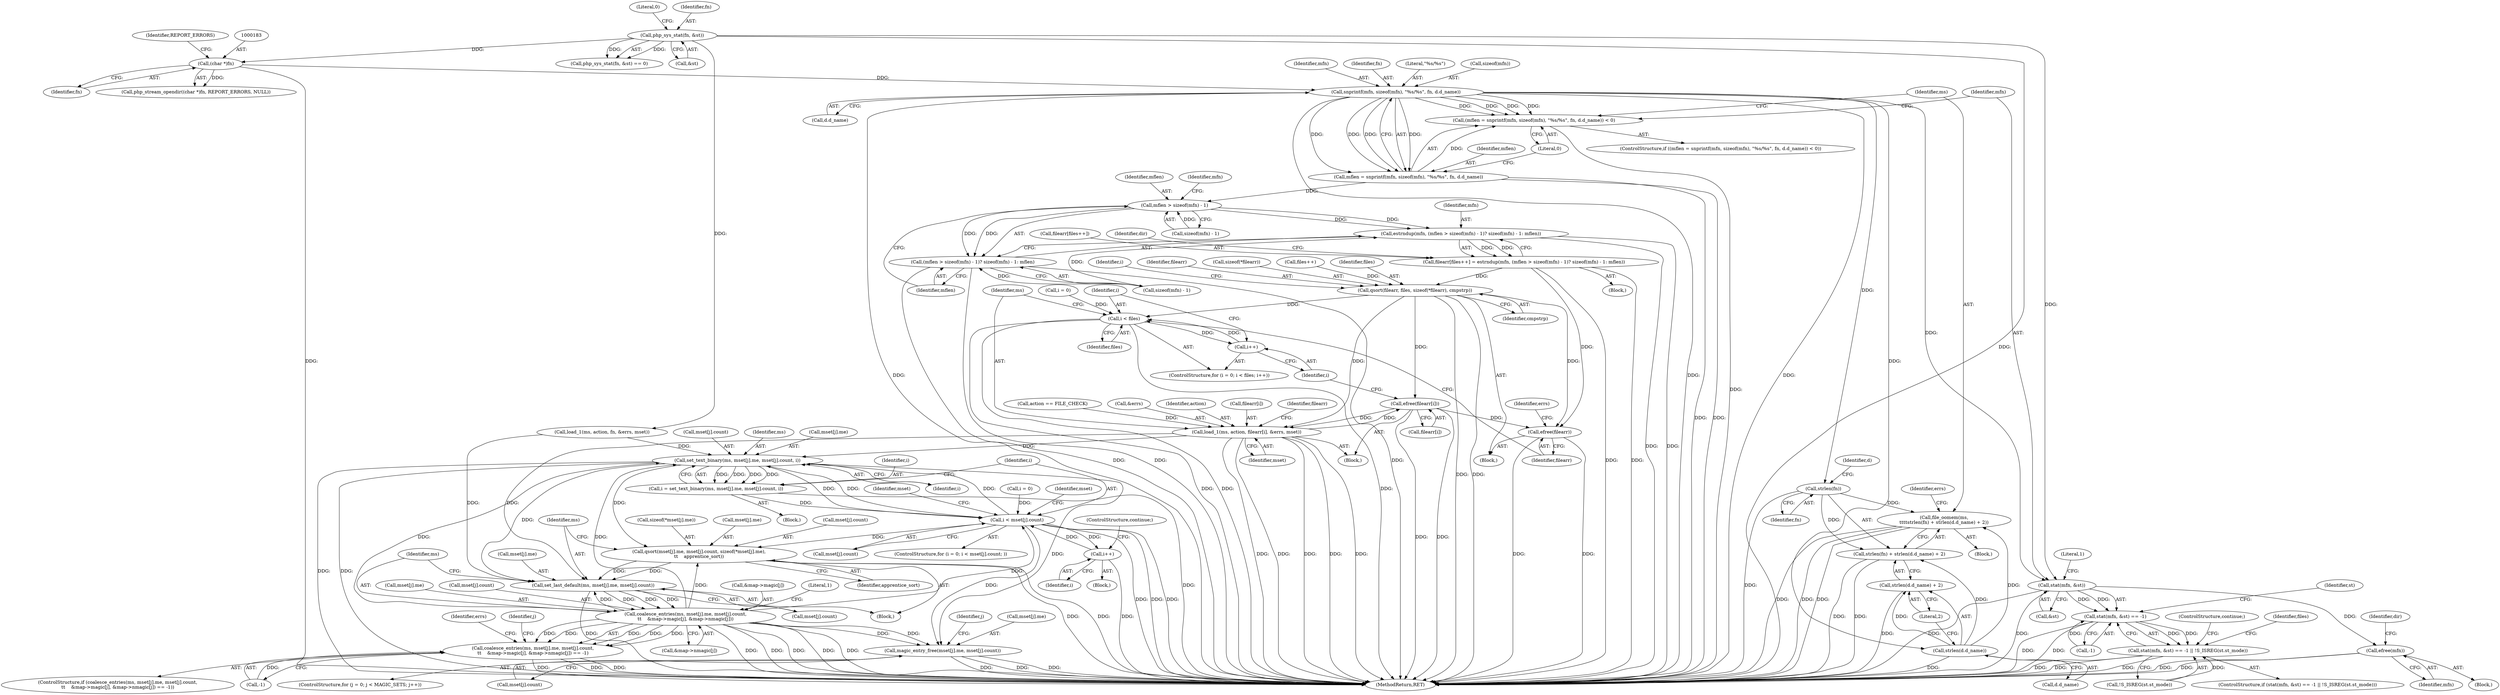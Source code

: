 digraph "1_php_a72cd07f2983dc43a6bb35209dc4687852e53c09@API" {
"1000204" [label="(Call,snprintf(mfn, sizeof(mfn), \"%s/%s\", fn, d.d_name))"];
"1000182" [label="(Call,(char *)fn)"];
"1000167" [label="(Call,php_sys_stat(fn, &st))"];
"1000201" [label="(Call,(mflen = snprintf(mfn, sizeof(mfn), \"%s/%s\", fn, d.d_name)) < 0)"];
"1000202" [label="(Call,mflen = snprintf(mfn, sizeof(mfn), \"%s/%s\", fn, d.d_name))"];
"1000287" [label="(Call,mflen > sizeof(mfn) - 1)"];
"1000284" [label="(Call,estrndup(mfn, (mflen > sizeof(mfn) - 1)? sizeof(mfn) - 1: mflen))"];
"1000279" [label="(Call,filearr[files++] = estrndup(mfn, (mflen > sizeof(mfn) - 1)? sizeof(mfn) - 1: mflen))"];
"1000300" [label="(Call,qsort(filearr, files, sizeof(*filearr), cmpstrp))"];
"1000311" [label="(Call,i < files)"];
"1000314" [label="(Call,i++)"];
"1000317" [label="(Call,load_1(ms, action, filearr[i], &errs, mset))"];
"1000326" [label="(Call,efree(filearr[i]))"];
"1000330" [label="(Call,efree(filearr))"];
"1000385" [label="(Call,set_text_binary(ms, mset[j].me, mset[j].count, i))"];
"1000357" [label="(Call,i < mset[j].count)"];
"1000380" [label="(Call,i++)"];
"1000398" [label="(Call,qsort(mset[j].me, mset[j].count, sizeof(*mset[j].me),\n\t\t    apprentice_sort))"];
"1000417" [label="(Call,set_last_default(ms, mset[j].me, mset[j].count))"];
"1000431" [label="(Call,coalesce_entries(ms, mset[j].me, mset[j].count,\n\t\t    &map->magic[j], &map->nmagic[j]))"];
"1000430" [label="(Call,coalesce_entries(ms, mset[j].me, mset[j].count,\n\t\t    &map->magic[j], &map->nmagic[j]) == -1)"];
"1000471" [label="(Call,magic_entry_free(mset[j].me, mset[j].count))"];
"1000383" [label="(Call,i = set_text_binary(ms, mset[j].me, mset[j].count, i))"];
"1000286" [label="(Call,(mflen > sizeof(mfn) - 1)? sizeof(mfn) - 1: mflen)"];
"1000218" [label="(Call,strlen(fn))"];
"1000215" [label="(Call,file_oomem(ms,\n\t\t\t\tstrlen(fn) + strlen(d.d_name) + 2))"];
"1000217" [label="(Call,strlen(fn) + strlen(d.d_name) + 2)"];
"1000221" [label="(Call,strlen(d.d_name))"];
"1000220" [label="(Call,strlen(d.d_name) + 2)"];
"1000234" [label="(Call,stat(mfn, &st))"];
"1000233" [label="(Call,stat(mfn, &st) == -1)"];
"1000232" [label="(Call,stat(mfn, &st) == -1 || !S_ISREG(st.st_mode))"];
"1000271" [label="(Call,efree(mfn))"];
"1000328" [label="(Identifier,filearr)"];
"1000443" [label="(Call,&map->magic[j])"];
"1000209" [label="(Identifier,fn)"];
"1000167" [label="(Call,php_sys_stat(fn, &st))"];
"1000341" [label="(Identifier,errs)"];
"1000331" [label="(Identifier,filearr)"];
"1000280" [label="(Call,filearr[files++])"];
"1000317" [label="(Call,load_1(ms, action, filearr[i], &errs, mset))"];
"1000384" [label="(Identifier,i)"];
"1000326" [label="(Call,efree(filearr[i]))"];
"1000225" [label="(Literal,2)"];
"1000284" [label="(Call,estrndup(mfn, (mflen > sizeof(mfn) - 1)? sizeof(mfn) - 1: mflen))"];
"1000208" [label="(Literal,\"%s/%s\")"];
"1000357" [label="(Call,i < mset[j].count)"];
"1000235" [label="(Identifier,mfn)"];
"1000381" [label="(Identifier,i)"];
"1000358" [label="(Identifier,i)"];
"1000307" [label="(ControlStructure,for (i = 0; i < files; i++))"];
"1000353" [label="(ControlStructure,for (i = 0; i < mset[j].count; ))"];
"1000438" [label="(Call,mset[j].count)"];
"1000171" [label="(Literal,0)"];
"1000239" [label="(Literal,1)"];
"1000201" [label="(Call,(mflen = snprintf(mfn, sizeof(mfn), \"%s/%s\", fn, d.d_name)) < 0)"];
"1000210" [label="(Call,d.d_name)"];
"1000401" [label="(Identifier,mset)"];
"1000223" [label="(Identifier,d)"];
"1000246" [label="(ControlStructure,continue;)"];
"1000204" [label="(Call,snprintf(mfn, sizeof(mfn), \"%s/%s\", fn, d.d_name))"];
"1000271" [label="(Call,efree(mfn))"];
"1000155" [label="(Call,action == FILE_CHECK)"];
"1000272" [label="(Identifier,mfn)"];
"1000302" [label="(Identifier,files)"];
"1000213" [label="(Literal,0)"];
"1000318" [label="(Identifier,ms)"];
"1000196" [label="(Identifier,dir)"];
"1000386" [label="(Identifier,ms)"];
"1000385" [label="(Call,set_text_binary(ms, mset[j].me, mset[j].count, i))"];
"1000513" [label="(MethodReturn,RET)"];
"1000300" [label="(Call,qsort(filearr, files, sizeof(*filearr), cmpstrp))"];
"1000456" [label="(Literal,1)"];
"1000279" [label="(Call,filearr[files++] = estrndup(mfn, (mflen > sizeof(mfn) - 1)? sizeof(mfn) - 1: mflen))"];
"1000449" [label="(Call,&map->nmagic[j])"];
"1000274" [label="(Identifier,dir)"];
"1000455" [label="(Call,-1)"];
"1000287" [label="(Call,mflen > sizeof(mfn) - 1)"];
"1000309" [label="(Identifier,i)"];
"1000238" [label="(Call,-1)"];
"1000459" [label="(Identifier,errs)"];
"1000215" [label="(Call,file_oomem(ms,\n\t\t\t\tstrlen(fn) + strlen(d.d_name) + 2))"];
"1000181" [label="(Call,php_stream_opendir((char *)fn, REPORT_ERRORS, NULL))"];
"1000214" [label="(Block,)"];
"1000199" [label="(Block,)"];
"1000424" [label="(Call,mset[j].count)"];
"1000315" [label="(Identifier,i)"];
"1000429" [label="(ControlStructure,if (coalesce_entries(ms, mset[j].me, mset[j].count,\n\t\t    &map->magic[j], &map->nmagic[j]) == -1))"];
"1000418" [label="(Identifier,ms)"];
"1000306" [label="(Identifier,cmpstrp)"];
"1000176" [label="(Block,)"];
"1000351" [label="(Identifier,j)"];
"1000417" [label="(Call,set_last_default(ms, mset[j].me, mset[j].count))"];
"1000387" [label="(Call,mset[j].me)"];
"1000354" [label="(Call,i = 0)"];
"1000416" [label="(Identifier,apprentice_sort)"];
"1000431" [label="(Call,coalesce_entries(ms, mset[j].me, mset[j].count,\n\t\t    &map->magic[j], &map->nmagic[j]))"];
"1000380" [label="(Call,i++)"];
"1000218" [label="(Call,strlen(fn))"];
"1000236" [label="(Call,&st)"];
"1000323" [label="(Call,&errs)"];
"1000234" [label="(Call,stat(mfn, &st))"];
"1000267" [label="(Block,)"];
"1000200" [label="(ControlStructure,if ((mflen = snprintf(mfn, sizeof(mfn), \"%s/%s\", fn, d.d_name)) < 0))"];
"1000392" [label="(Call,mset[j].count)"];
"1000379" [label="(Block,)"];
"1000288" [label="(Identifier,mflen)"];
"1000462" [label="(ControlStructure,for (j = 0; j < MAGIC_SETS; j++))"];
"1000314" [label="(Call,i++)"];
"1000185" [label="(Identifier,REPORT_ERRORS)"];
"1000168" [label="(Identifier,fn)"];
"1000372" [label="(Identifier,mset)"];
"1000312" [label="(Identifier,i)"];
"1000233" [label="(Call,stat(mfn, &st) == -1)"];
"1000397" [label="(Identifier,i)"];
"1000202" [label="(Call,mflen = snprintf(mfn, sizeof(mfn), \"%s/%s\", fn, d.d_name))"];
"1000203" [label="(Identifier,mflen)"];
"1000471" [label="(Call,magic_entry_free(mset[j].me, mset[j].count))"];
"1000240" [label="(Call,!S_ISREG(st.st_mode))"];
"1000419" [label="(Call,mset[j].me)"];
"1000216" [label="(Identifier,ms)"];
"1000295" [label="(Identifier,mfn)"];
"1000383" [label="(Call,i = set_text_binary(ms, mset[j].me, mset[j].count, i))"];
"1000316" [label="(Block,)"];
"1000232" [label="(Call,stat(mfn, &st) == -1 || !S_ISREG(st.st_mode))"];
"1000217" [label="(Call,strlen(fn) + strlen(d.d_name) + 2)"];
"1000327" [label="(Call,filearr[i])"];
"1000325" [label="(Identifier,mset)"];
"1000409" [label="(Call,sizeof(*mset[j].me))"];
"1000169" [label="(Call,&st)"];
"1000333" [label="(Call,load_1(ms, action, fn, &errs, mset))"];
"1000399" [label="(Call,mset[j].me)"];
"1000472" [label="(Call,mset[j].me)"];
"1000231" [label="(ControlStructure,if (stat(mfn, &st) == -1 || !S_ISREG(st.st_mode)))"];
"1000301" [label="(Identifier,filearr)"];
"1000293" [label="(Call,sizeof(mfn) - 1)"];
"1000319" [label="(Identifier,action)"];
"1000433" [label="(Call,mset[j].me)"];
"1000221" [label="(Call,strlen(d.d_name))"];
"1000311" [label="(Call,i < files)"];
"1000382" [label="(ControlStructure,continue;)"];
"1000285" [label="(Identifier,mfn)"];
"1000220" [label="(Call,strlen(d.d_name) + 2)"];
"1000249" [label="(Identifier,files)"];
"1000330" [label="(Call,efree(filearr))"];
"1000303" [label="(Call,sizeof(*filearr))"];
"1000477" [label="(Call,mset[j].count)"];
"1000313" [label="(Identifier,files)"];
"1000282" [label="(Call,files++)"];
"1000182" [label="(Call,(char *)fn)"];
"1000286" [label="(Call,(mflen > sizeof(mfn) - 1)? sizeof(mfn) - 1: mflen)"];
"1000206" [label="(Call,sizeof(mfn))"];
"1000404" [label="(Call,mset[j].count)"];
"1000166" [label="(Call,php_sys_stat(fn, &st) == 0)"];
"1000205" [label="(Identifier,mfn)"];
"1000352" [label="(Block,)"];
"1000289" [label="(Call,sizeof(mfn) - 1)"];
"1000470" [label="(Identifier,j)"];
"1000243" [label="(Identifier,st)"];
"1000432" [label="(Identifier,ms)"];
"1000184" [label="(Identifier,fn)"];
"1000227" [label="(Identifier,errs)"];
"1000219" [label="(Identifier,fn)"];
"1000364" [label="(Block,)"];
"1000320" [label="(Call,filearr[i])"];
"1000297" [label="(Identifier,mflen)"];
"1000359" [label="(Call,mset[j].count)"];
"1000398" [label="(Call,qsort(mset[j].me, mset[j].count, sizeof(*mset[j].me),\n\t\t    apprentice_sort))"];
"1000430" [label="(Call,coalesce_entries(ms, mset[j].me, mset[j].count,\n\t\t    &map->magic[j], &map->nmagic[j]) == -1)"];
"1000308" [label="(Call,i = 0)"];
"1000222" [label="(Call,d.d_name)"];
"1000204" -> "1000202"  [label="AST: "];
"1000204" -> "1000210"  [label="CFG: "];
"1000205" -> "1000204"  [label="AST: "];
"1000206" -> "1000204"  [label="AST: "];
"1000208" -> "1000204"  [label="AST: "];
"1000209" -> "1000204"  [label="AST: "];
"1000210" -> "1000204"  [label="AST: "];
"1000202" -> "1000204"  [label="CFG: "];
"1000204" -> "1000513"  [label="DDG: "];
"1000204" -> "1000513"  [label="DDG: "];
"1000204" -> "1000513"  [label="DDG: "];
"1000204" -> "1000201"  [label="DDG: "];
"1000204" -> "1000201"  [label="DDG: "];
"1000204" -> "1000201"  [label="DDG: "];
"1000204" -> "1000201"  [label="DDG: "];
"1000204" -> "1000202"  [label="DDG: "];
"1000204" -> "1000202"  [label="DDG: "];
"1000204" -> "1000202"  [label="DDG: "];
"1000204" -> "1000202"  [label="DDG: "];
"1000182" -> "1000204"  [label="DDG: "];
"1000204" -> "1000218"  [label="DDG: "];
"1000204" -> "1000221"  [label="DDG: "];
"1000204" -> "1000234"  [label="DDG: "];
"1000182" -> "1000181"  [label="AST: "];
"1000182" -> "1000184"  [label="CFG: "];
"1000183" -> "1000182"  [label="AST: "];
"1000184" -> "1000182"  [label="AST: "];
"1000185" -> "1000182"  [label="CFG: "];
"1000182" -> "1000513"  [label="DDG: "];
"1000182" -> "1000181"  [label="DDG: "];
"1000167" -> "1000182"  [label="DDG: "];
"1000167" -> "1000166"  [label="AST: "];
"1000167" -> "1000169"  [label="CFG: "];
"1000168" -> "1000167"  [label="AST: "];
"1000169" -> "1000167"  [label="AST: "];
"1000171" -> "1000167"  [label="CFG: "];
"1000167" -> "1000513"  [label="DDG: "];
"1000167" -> "1000166"  [label="DDG: "];
"1000167" -> "1000166"  [label="DDG: "];
"1000167" -> "1000234"  [label="DDG: "];
"1000167" -> "1000333"  [label="DDG: "];
"1000201" -> "1000200"  [label="AST: "];
"1000201" -> "1000213"  [label="CFG: "];
"1000202" -> "1000201"  [label="AST: "];
"1000213" -> "1000201"  [label="AST: "];
"1000216" -> "1000201"  [label="CFG: "];
"1000235" -> "1000201"  [label="CFG: "];
"1000201" -> "1000513"  [label="DDG: "];
"1000202" -> "1000201"  [label="DDG: "];
"1000203" -> "1000202"  [label="AST: "];
"1000213" -> "1000202"  [label="CFG: "];
"1000202" -> "1000513"  [label="DDG: "];
"1000202" -> "1000513"  [label="DDG: "];
"1000202" -> "1000287"  [label="DDG: "];
"1000287" -> "1000286"  [label="AST: "];
"1000287" -> "1000289"  [label="CFG: "];
"1000288" -> "1000287"  [label="AST: "];
"1000289" -> "1000287"  [label="AST: "];
"1000295" -> "1000287"  [label="CFG: "];
"1000297" -> "1000287"  [label="CFG: "];
"1000287" -> "1000284"  [label="DDG: "];
"1000287" -> "1000284"  [label="DDG: "];
"1000289" -> "1000287"  [label="DDG: "];
"1000287" -> "1000286"  [label="DDG: "];
"1000287" -> "1000286"  [label="DDG: "];
"1000284" -> "1000279"  [label="AST: "];
"1000284" -> "1000286"  [label="CFG: "];
"1000285" -> "1000284"  [label="AST: "];
"1000286" -> "1000284"  [label="AST: "];
"1000279" -> "1000284"  [label="CFG: "];
"1000284" -> "1000513"  [label="DDG: "];
"1000284" -> "1000513"  [label="DDG: "];
"1000284" -> "1000279"  [label="DDG: "];
"1000284" -> "1000279"  [label="DDG: "];
"1000293" -> "1000284"  [label="DDG: "];
"1000279" -> "1000199"  [label="AST: "];
"1000280" -> "1000279"  [label="AST: "];
"1000196" -> "1000279"  [label="CFG: "];
"1000279" -> "1000513"  [label="DDG: "];
"1000279" -> "1000513"  [label="DDG: "];
"1000279" -> "1000300"  [label="DDG: "];
"1000279" -> "1000330"  [label="DDG: "];
"1000300" -> "1000176"  [label="AST: "];
"1000300" -> "1000306"  [label="CFG: "];
"1000301" -> "1000300"  [label="AST: "];
"1000302" -> "1000300"  [label="AST: "];
"1000303" -> "1000300"  [label="AST: "];
"1000306" -> "1000300"  [label="AST: "];
"1000309" -> "1000300"  [label="CFG: "];
"1000300" -> "1000513"  [label="DDG: "];
"1000300" -> "1000513"  [label="DDG: "];
"1000282" -> "1000300"  [label="DDG: "];
"1000300" -> "1000311"  [label="DDG: "];
"1000300" -> "1000317"  [label="DDG: "];
"1000300" -> "1000326"  [label="DDG: "];
"1000300" -> "1000330"  [label="DDG: "];
"1000311" -> "1000307"  [label="AST: "];
"1000311" -> "1000313"  [label="CFG: "];
"1000312" -> "1000311"  [label="AST: "];
"1000313" -> "1000311"  [label="AST: "];
"1000318" -> "1000311"  [label="CFG: "];
"1000331" -> "1000311"  [label="CFG: "];
"1000311" -> "1000513"  [label="DDG: "];
"1000311" -> "1000513"  [label="DDG: "];
"1000311" -> "1000513"  [label="DDG: "];
"1000308" -> "1000311"  [label="DDG: "];
"1000314" -> "1000311"  [label="DDG: "];
"1000311" -> "1000314"  [label="DDG: "];
"1000314" -> "1000307"  [label="AST: "];
"1000314" -> "1000315"  [label="CFG: "];
"1000315" -> "1000314"  [label="AST: "];
"1000312" -> "1000314"  [label="CFG: "];
"1000317" -> "1000316"  [label="AST: "];
"1000317" -> "1000325"  [label="CFG: "];
"1000318" -> "1000317"  [label="AST: "];
"1000319" -> "1000317"  [label="AST: "];
"1000320" -> "1000317"  [label="AST: "];
"1000323" -> "1000317"  [label="AST: "];
"1000325" -> "1000317"  [label="AST: "];
"1000328" -> "1000317"  [label="CFG: "];
"1000317" -> "1000513"  [label="DDG: "];
"1000317" -> "1000513"  [label="DDG: "];
"1000317" -> "1000513"  [label="DDG: "];
"1000317" -> "1000513"  [label="DDG: "];
"1000317" -> "1000513"  [label="DDG: "];
"1000155" -> "1000317"  [label="DDG: "];
"1000326" -> "1000317"  [label="DDG: "];
"1000317" -> "1000326"  [label="DDG: "];
"1000317" -> "1000385"  [label="DDG: "];
"1000317" -> "1000417"  [label="DDG: "];
"1000326" -> "1000316"  [label="AST: "];
"1000326" -> "1000327"  [label="CFG: "];
"1000327" -> "1000326"  [label="AST: "];
"1000315" -> "1000326"  [label="CFG: "];
"1000326" -> "1000513"  [label="DDG: "];
"1000326" -> "1000513"  [label="DDG: "];
"1000326" -> "1000330"  [label="DDG: "];
"1000330" -> "1000176"  [label="AST: "];
"1000330" -> "1000331"  [label="CFG: "];
"1000331" -> "1000330"  [label="AST: "];
"1000341" -> "1000330"  [label="CFG: "];
"1000330" -> "1000513"  [label="DDG: "];
"1000330" -> "1000513"  [label="DDG: "];
"1000385" -> "1000383"  [label="AST: "];
"1000385" -> "1000397"  [label="CFG: "];
"1000386" -> "1000385"  [label="AST: "];
"1000387" -> "1000385"  [label="AST: "];
"1000392" -> "1000385"  [label="AST: "];
"1000397" -> "1000385"  [label="AST: "];
"1000383" -> "1000385"  [label="CFG: "];
"1000385" -> "1000513"  [label="DDG: "];
"1000385" -> "1000513"  [label="DDG: "];
"1000385" -> "1000357"  [label="DDG: "];
"1000385" -> "1000383"  [label="DDG: "];
"1000385" -> "1000383"  [label="DDG: "];
"1000385" -> "1000383"  [label="DDG: "];
"1000385" -> "1000383"  [label="DDG: "];
"1000333" -> "1000385"  [label="DDG: "];
"1000431" -> "1000385"  [label="DDG: "];
"1000431" -> "1000385"  [label="DDG: "];
"1000357" -> "1000385"  [label="DDG: "];
"1000357" -> "1000385"  [label="DDG: "];
"1000385" -> "1000398"  [label="DDG: "];
"1000385" -> "1000417"  [label="DDG: "];
"1000385" -> "1000471"  [label="DDG: "];
"1000357" -> "1000353"  [label="AST: "];
"1000357" -> "1000359"  [label="CFG: "];
"1000358" -> "1000357"  [label="AST: "];
"1000359" -> "1000357"  [label="AST: "];
"1000372" -> "1000357"  [label="CFG: "];
"1000401" -> "1000357"  [label="CFG: "];
"1000357" -> "1000513"  [label="DDG: "];
"1000357" -> "1000513"  [label="DDG: "];
"1000357" -> "1000513"  [label="DDG: "];
"1000383" -> "1000357"  [label="DDG: "];
"1000380" -> "1000357"  [label="DDG: "];
"1000354" -> "1000357"  [label="DDG: "];
"1000431" -> "1000357"  [label="DDG: "];
"1000357" -> "1000380"  [label="DDG: "];
"1000357" -> "1000398"  [label="DDG: "];
"1000357" -> "1000471"  [label="DDG: "];
"1000380" -> "1000379"  [label="AST: "];
"1000380" -> "1000381"  [label="CFG: "];
"1000381" -> "1000380"  [label="AST: "];
"1000382" -> "1000380"  [label="CFG: "];
"1000380" -> "1000513"  [label="DDG: "];
"1000398" -> "1000352"  [label="AST: "];
"1000398" -> "1000416"  [label="CFG: "];
"1000399" -> "1000398"  [label="AST: "];
"1000404" -> "1000398"  [label="AST: "];
"1000409" -> "1000398"  [label="AST: "];
"1000416" -> "1000398"  [label="AST: "];
"1000418" -> "1000398"  [label="CFG: "];
"1000398" -> "1000513"  [label="DDG: "];
"1000398" -> "1000513"  [label="DDG: "];
"1000431" -> "1000398"  [label="DDG: "];
"1000398" -> "1000417"  [label="DDG: "];
"1000398" -> "1000417"  [label="DDG: "];
"1000417" -> "1000352"  [label="AST: "];
"1000417" -> "1000424"  [label="CFG: "];
"1000418" -> "1000417"  [label="AST: "];
"1000419" -> "1000417"  [label="AST: "];
"1000424" -> "1000417"  [label="AST: "];
"1000432" -> "1000417"  [label="CFG: "];
"1000417" -> "1000513"  [label="DDG: "];
"1000333" -> "1000417"  [label="DDG: "];
"1000431" -> "1000417"  [label="DDG: "];
"1000417" -> "1000431"  [label="DDG: "];
"1000417" -> "1000431"  [label="DDG: "];
"1000417" -> "1000431"  [label="DDG: "];
"1000431" -> "1000430"  [label="AST: "];
"1000431" -> "1000449"  [label="CFG: "];
"1000432" -> "1000431"  [label="AST: "];
"1000433" -> "1000431"  [label="AST: "];
"1000438" -> "1000431"  [label="AST: "];
"1000443" -> "1000431"  [label="AST: "];
"1000449" -> "1000431"  [label="AST: "];
"1000456" -> "1000431"  [label="CFG: "];
"1000431" -> "1000513"  [label="DDG: "];
"1000431" -> "1000513"  [label="DDG: "];
"1000431" -> "1000513"  [label="DDG: "];
"1000431" -> "1000513"  [label="DDG: "];
"1000431" -> "1000513"  [label="DDG: "];
"1000431" -> "1000430"  [label="DDG: "];
"1000431" -> "1000430"  [label="DDG: "];
"1000431" -> "1000430"  [label="DDG: "];
"1000431" -> "1000430"  [label="DDG: "];
"1000431" -> "1000430"  [label="DDG: "];
"1000431" -> "1000471"  [label="DDG: "];
"1000431" -> "1000471"  [label="DDG: "];
"1000430" -> "1000429"  [label="AST: "];
"1000430" -> "1000455"  [label="CFG: "];
"1000455" -> "1000430"  [label="AST: "];
"1000459" -> "1000430"  [label="CFG: "];
"1000351" -> "1000430"  [label="CFG: "];
"1000430" -> "1000513"  [label="DDG: "];
"1000430" -> "1000513"  [label="DDG: "];
"1000430" -> "1000513"  [label="DDG: "];
"1000455" -> "1000430"  [label="DDG: "];
"1000471" -> "1000462"  [label="AST: "];
"1000471" -> "1000477"  [label="CFG: "];
"1000472" -> "1000471"  [label="AST: "];
"1000477" -> "1000471"  [label="AST: "];
"1000470" -> "1000471"  [label="CFG: "];
"1000471" -> "1000513"  [label="DDG: "];
"1000471" -> "1000513"  [label="DDG: "];
"1000471" -> "1000513"  [label="DDG: "];
"1000383" -> "1000364"  [label="AST: "];
"1000384" -> "1000383"  [label="AST: "];
"1000358" -> "1000383"  [label="CFG: "];
"1000383" -> "1000513"  [label="DDG: "];
"1000286" -> "1000293"  [label="CFG: "];
"1000286" -> "1000297"  [label="CFG: "];
"1000293" -> "1000286"  [label="AST: "];
"1000297" -> "1000286"  [label="AST: "];
"1000286" -> "1000513"  [label="DDG: "];
"1000286" -> "1000513"  [label="DDG: "];
"1000286" -> "1000513"  [label="DDG: "];
"1000293" -> "1000286"  [label="DDG: "];
"1000218" -> "1000217"  [label="AST: "];
"1000218" -> "1000219"  [label="CFG: "];
"1000219" -> "1000218"  [label="AST: "];
"1000223" -> "1000218"  [label="CFG: "];
"1000218" -> "1000513"  [label="DDG: "];
"1000218" -> "1000215"  [label="DDG: "];
"1000218" -> "1000217"  [label="DDG: "];
"1000215" -> "1000214"  [label="AST: "];
"1000215" -> "1000217"  [label="CFG: "];
"1000216" -> "1000215"  [label="AST: "];
"1000217" -> "1000215"  [label="AST: "];
"1000227" -> "1000215"  [label="CFG: "];
"1000215" -> "1000513"  [label="DDG: "];
"1000215" -> "1000513"  [label="DDG: "];
"1000215" -> "1000513"  [label="DDG: "];
"1000221" -> "1000215"  [label="DDG: "];
"1000217" -> "1000220"  [label="CFG: "];
"1000220" -> "1000217"  [label="AST: "];
"1000217" -> "1000513"  [label="DDG: "];
"1000217" -> "1000513"  [label="DDG: "];
"1000221" -> "1000217"  [label="DDG: "];
"1000221" -> "1000220"  [label="AST: "];
"1000221" -> "1000222"  [label="CFG: "];
"1000222" -> "1000221"  [label="AST: "];
"1000225" -> "1000221"  [label="CFG: "];
"1000221" -> "1000513"  [label="DDG: "];
"1000221" -> "1000220"  [label="DDG: "];
"1000220" -> "1000225"  [label="CFG: "];
"1000225" -> "1000220"  [label="AST: "];
"1000220" -> "1000513"  [label="DDG: "];
"1000234" -> "1000233"  [label="AST: "];
"1000234" -> "1000236"  [label="CFG: "];
"1000235" -> "1000234"  [label="AST: "];
"1000236" -> "1000234"  [label="AST: "];
"1000239" -> "1000234"  [label="CFG: "];
"1000234" -> "1000513"  [label="DDG: "];
"1000234" -> "1000513"  [label="DDG: "];
"1000234" -> "1000233"  [label="DDG: "];
"1000234" -> "1000233"  [label="DDG: "];
"1000234" -> "1000271"  [label="DDG: "];
"1000233" -> "1000232"  [label="AST: "];
"1000233" -> "1000238"  [label="CFG: "];
"1000238" -> "1000233"  [label="AST: "];
"1000243" -> "1000233"  [label="CFG: "];
"1000232" -> "1000233"  [label="CFG: "];
"1000233" -> "1000513"  [label="DDG: "];
"1000233" -> "1000513"  [label="DDG: "];
"1000233" -> "1000232"  [label="DDG: "];
"1000233" -> "1000232"  [label="DDG: "];
"1000238" -> "1000233"  [label="DDG: "];
"1000232" -> "1000231"  [label="AST: "];
"1000232" -> "1000240"  [label="CFG: "];
"1000240" -> "1000232"  [label="AST: "];
"1000246" -> "1000232"  [label="CFG: "];
"1000249" -> "1000232"  [label="CFG: "];
"1000232" -> "1000513"  [label="DDG: "];
"1000232" -> "1000513"  [label="DDG: "];
"1000232" -> "1000513"  [label="DDG: "];
"1000240" -> "1000232"  [label="DDG: "];
"1000271" -> "1000267"  [label="AST: "];
"1000271" -> "1000272"  [label="CFG: "];
"1000272" -> "1000271"  [label="AST: "];
"1000274" -> "1000271"  [label="CFG: "];
"1000271" -> "1000513"  [label="DDG: "];
"1000271" -> "1000513"  [label="DDG: "];
}
